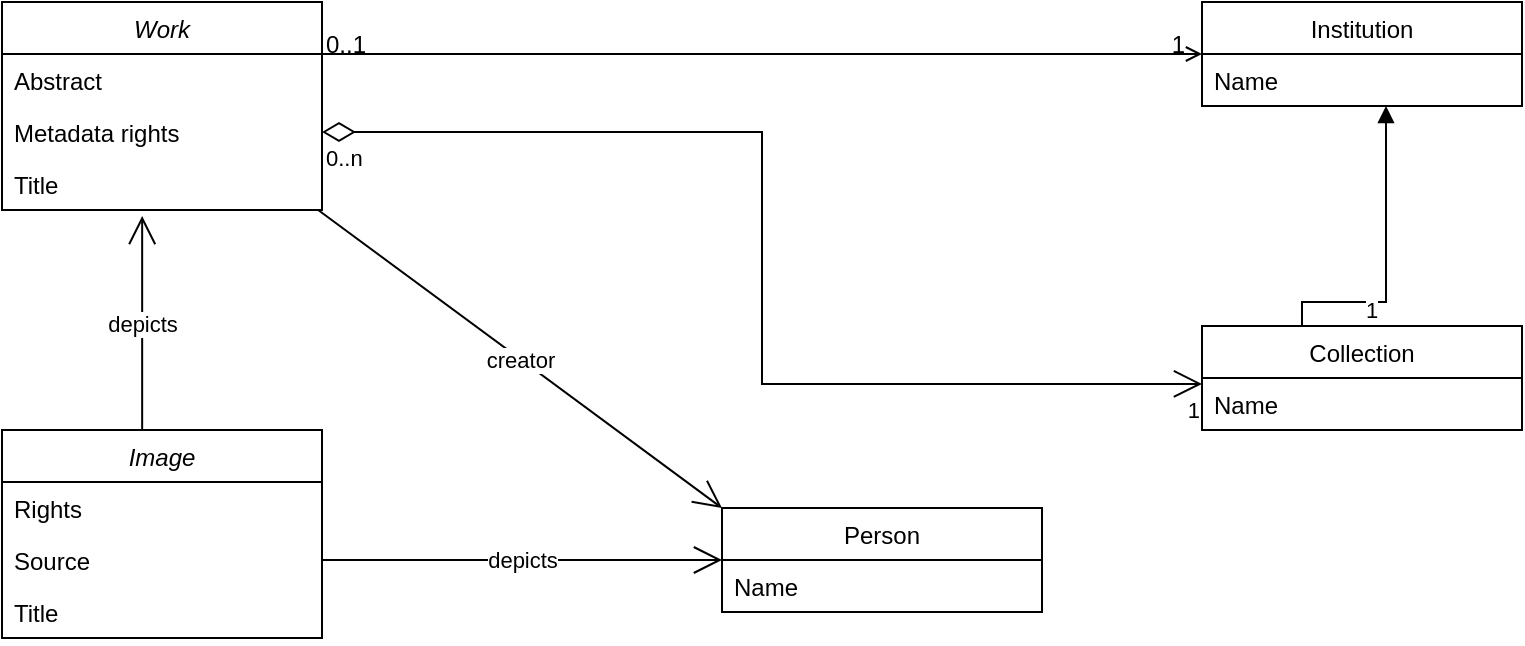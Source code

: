 <mxfile version="21.0.2" type="device"><diagram id="C5RBs43oDa-KdzZeNtuy" name="Page-1"><mxGraphModel dx="1434" dy="771" grid="1" gridSize="10" guides="1" tooltips="1" connect="1" arrows="1" fold="1" page="1" pageScale="1" pageWidth="827" pageHeight="1169" math="0" shadow="0"><root><mxCell id="WIyWlLk6GJQsqaUBKTNV-0"/><mxCell id="WIyWlLk6GJQsqaUBKTNV-1" parent="WIyWlLk6GJQsqaUBKTNV-0"/><mxCell id="zkfFHV4jXpPFQw0GAbJ--0" value="Work" style="swimlane;fontStyle=2;align=center;verticalAlign=top;childLayout=stackLayout;horizontal=1;startSize=26;horizontalStack=0;resizeParent=1;resizeLast=0;collapsible=1;marginBottom=0;rounded=0;shadow=0;strokeWidth=1;" parent="WIyWlLk6GJQsqaUBKTNV-1" vertex="1"><mxGeometry x="40" y="40" width="160" height="104" as="geometry"><mxRectangle x="230" y="140" width="160" height="26" as="alternateBounds"/></mxGeometry></mxCell><mxCell id="zkfFHV4jXpPFQw0GAbJ--1" value="Abstract" style="text;align=left;verticalAlign=top;spacingLeft=4;spacingRight=4;overflow=hidden;rotatable=0;points=[[0,0.5],[1,0.5]];portConstraint=eastwest;" parent="zkfFHV4jXpPFQw0GAbJ--0" vertex="1"><mxGeometry y="26" width="160" height="26" as="geometry"/></mxCell><mxCell id="8r7cA4CDBiqO_jhzbBJI-1" value="Metadata rights" style="text;align=left;verticalAlign=top;spacingLeft=4;spacingRight=4;overflow=hidden;rotatable=0;points=[[0,0.5],[1,0.5]];portConstraint=eastwest;" vertex="1" parent="zkfFHV4jXpPFQw0GAbJ--0"><mxGeometry y="52" width="160" height="26" as="geometry"/></mxCell><mxCell id="8r7cA4CDBiqO_jhzbBJI-0" value="Title" style="text;align=left;verticalAlign=top;spacingLeft=4;spacingRight=4;overflow=hidden;rotatable=0;points=[[0,0.5],[1,0.5]];portConstraint=eastwest;" vertex="1" parent="zkfFHV4jXpPFQw0GAbJ--0"><mxGeometry y="78" width="160" height="26" as="geometry"/></mxCell><mxCell id="zkfFHV4jXpPFQw0GAbJ--17" value="Institution" style="swimlane;fontStyle=0;align=center;verticalAlign=top;childLayout=stackLayout;horizontal=1;startSize=26;horizontalStack=0;resizeParent=1;resizeLast=0;collapsible=1;marginBottom=0;rounded=0;shadow=0;strokeWidth=1;" parent="WIyWlLk6GJQsqaUBKTNV-1" vertex="1"><mxGeometry x="640" y="40" width="160" height="52" as="geometry"><mxRectangle x="550" y="140" width="160" height="26" as="alternateBounds"/></mxGeometry></mxCell><mxCell id="zkfFHV4jXpPFQw0GAbJ--19" value="Name" style="text;align=left;verticalAlign=top;spacingLeft=4;spacingRight=4;overflow=hidden;rotatable=0;points=[[0,0.5],[1,0.5]];portConstraint=eastwest;rounded=0;shadow=0;html=0;" parent="zkfFHV4jXpPFQw0GAbJ--17" vertex="1"><mxGeometry y="26" width="160" height="26" as="geometry"/></mxCell><mxCell id="zkfFHV4jXpPFQw0GAbJ--26" value="" style="endArrow=open;shadow=0;strokeWidth=1;rounded=0;endFill=1;edgeStyle=elbowEdgeStyle;elbow=vertical;" parent="WIyWlLk6GJQsqaUBKTNV-1" source="zkfFHV4jXpPFQw0GAbJ--0" target="zkfFHV4jXpPFQw0GAbJ--17" edge="1"><mxGeometry x="0.5" y="41" relative="1" as="geometry"><mxPoint x="380" y="192" as="sourcePoint"/><mxPoint x="540" y="192" as="targetPoint"/><mxPoint x="-40" y="32" as="offset"/></mxGeometry></mxCell><mxCell id="zkfFHV4jXpPFQw0GAbJ--27" value="0..1" style="resizable=0;align=left;verticalAlign=bottom;labelBackgroundColor=none;fontSize=12;" parent="zkfFHV4jXpPFQw0GAbJ--26" connectable="0" vertex="1"><mxGeometry x="-1" relative="1" as="geometry"><mxPoint y="4" as="offset"/></mxGeometry></mxCell><mxCell id="zkfFHV4jXpPFQw0GAbJ--28" value="1" style="resizable=0;align=right;verticalAlign=bottom;labelBackgroundColor=none;fontSize=12;" parent="zkfFHV4jXpPFQw0GAbJ--26" connectable="0" vertex="1"><mxGeometry x="1" relative="1" as="geometry"><mxPoint x="-7" y="4" as="offset"/></mxGeometry></mxCell><mxCell id="8r7cA4CDBiqO_jhzbBJI-7" value="Collection" style="swimlane;fontStyle=0;align=center;verticalAlign=top;childLayout=stackLayout;horizontal=1;startSize=26;horizontalStack=0;resizeParent=1;resizeLast=0;collapsible=1;marginBottom=0;rounded=0;shadow=0;strokeWidth=1;" vertex="1" parent="WIyWlLk6GJQsqaUBKTNV-1"><mxGeometry x="640" y="202" width="160" height="52" as="geometry"><mxRectangle x="550" y="140" width="160" height="26" as="alternateBounds"/></mxGeometry></mxCell><mxCell id="8r7cA4CDBiqO_jhzbBJI-8" value="Name" style="text;align=left;verticalAlign=top;spacingLeft=4;spacingRight=4;overflow=hidden;rotatable=0;points=[[0,0.5],[1,0.5]];portConstraint=eastwest;" vertex="1" parent="8r7cA4CDBiqO_jhzbBJI-7"><mxGeometry y="26" width="160" height="26" as="geometry"/></mxCell><mxCell id="8r7cA4CDBiqO_jhzbBJI-11" value="" style="endArrow=open;html=1;endSize=12;startArrow=diamondThin;startSize=14;startFill=0;edgeStyle=orthogonalEdgeStyle;rounded=0;exitX=1;exitY=0.5;exitDx=0;exitDy=0;entryX=0;entryY=0.115;entryDx=0;entryDy=0;entryPerimeter=0;" edge="1" parent="WIyWlLk6GJQsqaUBKTNV-1" source="8r7cA4CDBiqO_jhzbBJI-1" target="8r7cA4CDBiqO_jhzbBJI-8"><mxGeometry relative="1" as="geometry"><mxPoint x="330" y="400" as="sourcePoint"/><mxPoint x="490" y="400" as="targetPoint"/></mxGeometry></mxCell><mxCell id="8r7cA4CDBiqO_jhzbBJI-12" value="0..n&lt;br&gt;" style="edgeLabel;resizable=0;html=1;align=left;verticalAlign=top;" connectable="0" vertex="1" parent="8r7cA4CDBiqO_jhzbBJI-11"><mxGeometry x="-1" relative="1" as="geometry"/></mxCell><mxCell id="8r7cA4CDBiqO_jhzbBJI-13" value="1" style="edgeLabel;resizable=0;html=1;align=right;verticalAlign=top;" connectable="0" vertex="1" parent="8r7cA4CDBiqO_jhzbBJI-11"><mxGeometry x="1" relative="1" as="geometry"/></mxCell><mxCell id="8r7cA4CDBiqO_jhzbBJI-24" value="" style="endArrow=block;endFill=1;html=1;edgeStyle=orthogonalEdgeStyle;align=left;verticalAlign=top;rounded=0;exitX=0.5;exitY=0;exitDx=0;exitDy=0;entryX=0.575;entryY=1;entryDx=0;entryDy=0;entryPerimeter=0;" edge="1" parent="WIyWlLk6GJQsqaUBKTNV-1" source="8r7cA4CDBiqO_jhzbBJI-7" target="zkfFHV4jXpPFQw0GAbJ--19"><mxGeometry x="-1" relative="1" as="geometry"><mxPoint x="670" y="270" as="sourcePoint"/><mxPoint x="690" y="230" as="targetPoint"/><Array as="points"><mxPoint x="690" y="190"/><mxPoint x="732" y="190"/></Array></mxGeometry></mxCell><mxCell id="8r7cA4CDBiqO_jhzbBJI-25" value="1" style="edgeLabel;resizable=0;html=1;align=left;verticalAlign=bottom;" connectable="0" vertex="1" parent="8r7cA4CDBiqO_jhzbBJI-24"><mxGeometry x="-1" relative="1" as="geometry"/></mxCell><mxCell id="8r7cA4CDBiqO_jhzbBJI-32" value="Image" style="swimlane;fontStyle=2;align=center;verticalAlign=top;childLayout=stackLayout;horizontal=1;startSize=26;horizontalStack=0;resizeParent=1;resizeLast=0;collapsible=1;marginBottom=0;rounded=0;shadow=0;strokeWidth=1;" vertex="1" parent="WIyWlLk6GJQsqaUBKTNV-1"><mxGeometry x="40" y="254" width="160" height="104" as="geometry"><mxRectangle x="230" y="140" width="160" height="26" as="alternateBounds"/></mxGeometry></mxCell><mxCell id="8r7cA4CDBiqO_jhzbBJI-33" value="Rights" style="text;align=left;verticalAlign=top;spacingLeft=4;spacingRight=4;overflow=hidden;rotatable=0;points=[[0,0.5],[1,0.5]];portConstraint=eastwest;" vertex="1" parent="8r7cA4CDBiqO_jhzbBJI-32"><mxGeometry y="26" width="160" height="26" as="geometry"/></mxCell><mxCell id="8r7cA4CDBiqO_jhzbBJI-34" value="Source" style="text;align=left;verticalAlign=top;spacingLeft=4;spacingRight=4;overflow=hidden;rotatable=0;points=[[0,0.5],[1,0.5]];portConstraint=eastwest;" vertex="1" parent="8r7cA4CDBiqO_jhzbBJI-32"><mxGeometry y="52" width="160" height="26" as="geometry"/></mxCell><mxCell id="8r7cA4CDBiqO_jhzbBJI-35" value="Title" style="text;align=left;verticalAlign=top;spacingLeft=4;spacingRight=4;overflow=hidden;rotatable=0;points=[[0,0.5],[1,0.5]];portConstraint=eastwest;" vertex="1" parent="8r7cA4CDBiqO_jhzbBJI-32"><mxGeometry y="78" width="160" height="26" as="geometry"/></mxCell><mxCell id="8r7cA4CDBiqO_jhzbBJI-41" value="depicts" style="endArrow=open;endFill=1;endSize=12;html=1;rounded=0;exitX=0.438;exitY=0;exitDx=0;exitDy=0;exitPerimeter=0;entryX=0.438;entryY=1.115;entryDx=0;entryDy=0;entryPerimeter=0;" edge="1" parent="WIyWlLk6GJQsqaUBKTNV-1" source="8r7cA4CDBiqO_jhzbBJI-32" target="8r7cA4CDBiqO_jhzbBJI-0"><mxGeometry width="160" relative="1" as="geometry"><mxPoint x="110" y="210" as="sourcePoint"/><mxPoint x="270" y="210" as="targetPoint"/></mxGeometry></mxCell><mxCell id="8r7cA4CDBiqO_jhzbBJI-48" value="Person" style="swimlane;fontStyle=0;align=center;verticalAlign=top;childLayout=stackLayout;horizontal=1;startSize=26;horizontalStack=0;resizeParent=1;resizeLast=0;collapsible=1;marginBottom=0;rounded=0;shadow=0;strokeWidth=1;" vertex="1" parent="WIyWlLk6GJQsqaUBKTNV-1"><mxGeometry x="400" y="293" width="160" height="52" as="geometry"><mxRectangle x="550" y="140" width="160" height="26" as="alternateBounds"/></mxGeometry></mxCell><mxCell id="8r7cA4CDBiqO_jhzbBJI-49" value="Name" style="text;align=left;verticalAlign=top;spacingLeft=4;spacingRight=4;overflow=hidden;rotatable=0;points=[[0,0.5],[1,0.5]];portConstraint=eastwest;" vertex="1" parent="8r7cA4CDBiqO_jhzbBJI-48"><mxGeometry y="26" width="160" height="26" as="geometry"/></mxCell><mxCell id="8r7cA4CDBiqO_jhzbBJI-50" value="depicts" style="endArrow=open;endFill=1;endSize=12;html=1;rounded=0;exitX=1;exitY=0.5;exitDx=0;exitDy=0;entryX=0;entryY=0.5;entryDx=0;entryDy=0;" edge="1" parent="WIyWlLk6GJQsqaUBKTNV-1" source="8r7cA4CDBiqO_jhzbBJI-34" target="8r7cA4CDBiqO_jhzbBJI-48"><mxGeometry width="160" relative="1" as="geometry"><mxPoint x="290" y="337" as="sourcePoint"/><mxPoint x="290" y="230" as="targetPoint"/></mxGeometry></mxCell><mxCell id="8r7cA4CDBiqO_jhzbBJI-51" value="creator" style="endArrow=open;endFill=1;endSize=12;html=1;rounded=0;exitX=0.988;exitY=1;exitDx=0;exitDy=0;entryX=0;entryY=0;entryDx=0;entryDy=0;exitPerimeter=0;" edge="1" parent="WIyWlLk6GJQsqaUBKTNV-1" source="8r7cA4CDBiqO_jhzbBJI-0" target="8r7cA4CDBiqO_jhzbBJI-48"><mxGeometry width="160" relative="1" as="geometry"><mxPoint x="180" y="180" as="sourcePoint"/><mxPoint x="380" y="180" as="targetPoint"/></mxGeometry></mxCell></root></mxGraphModel></diagram></mxfile>
